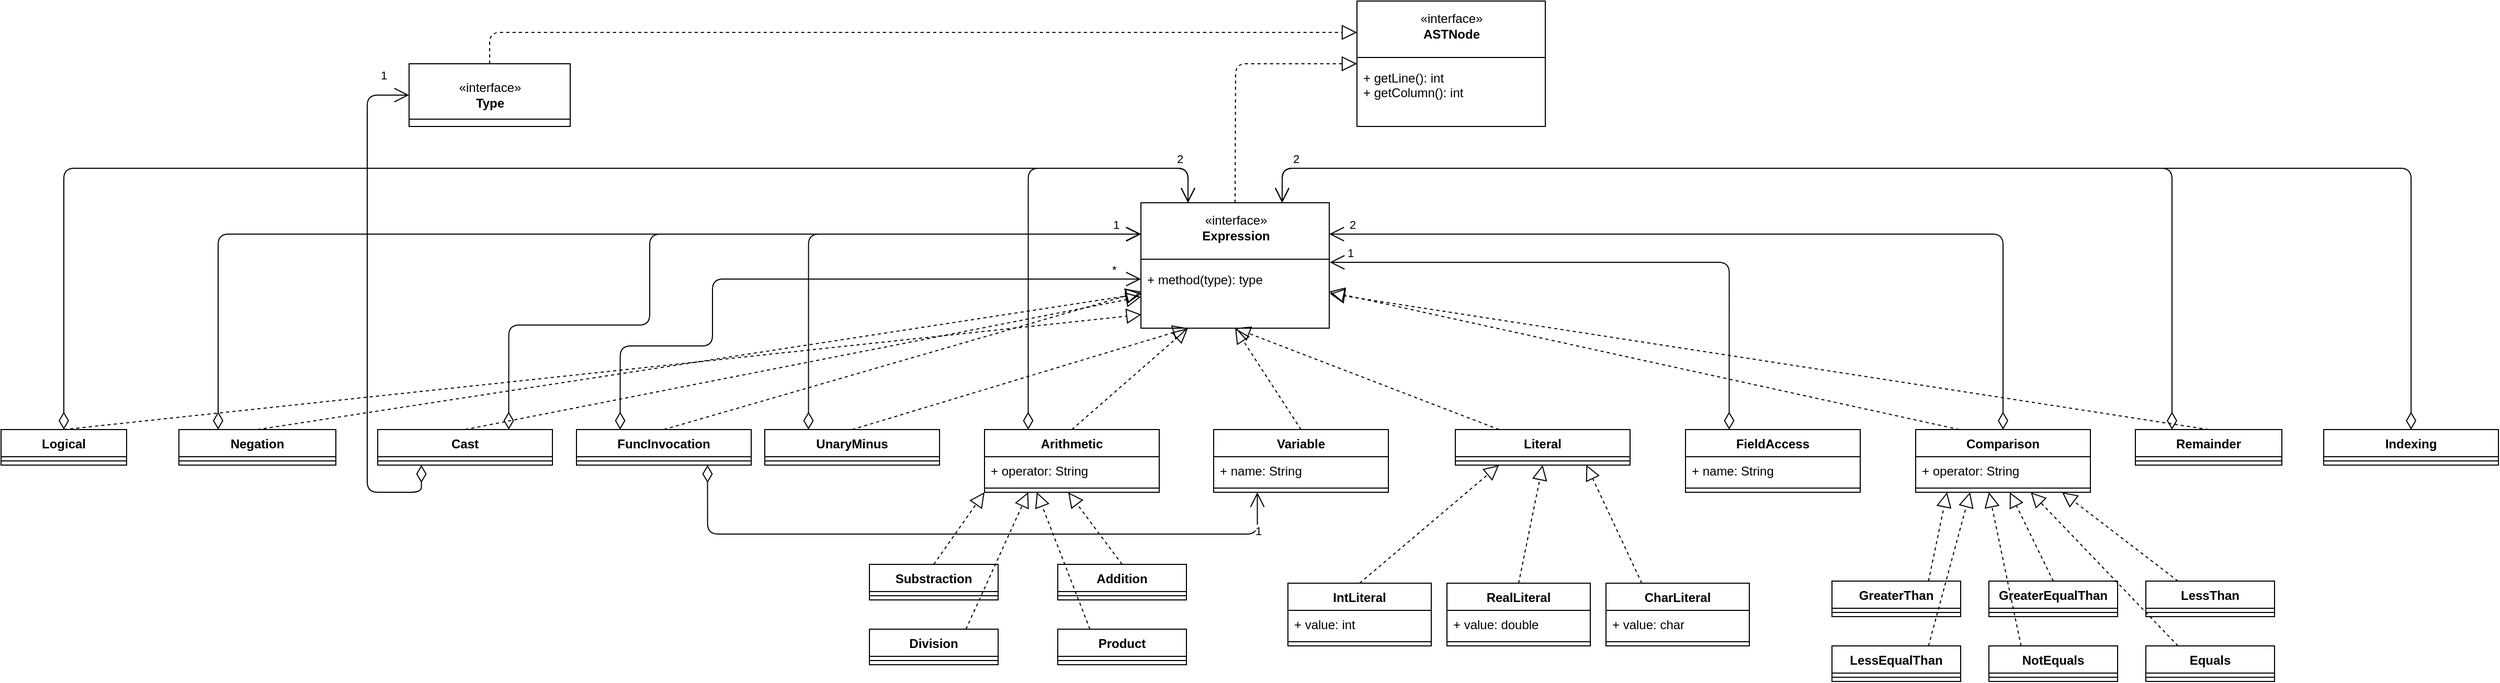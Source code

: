 <mxfile version="16.5.3" type="device"><diagram id="vZv2f6N4h2fVlUgS8-mH" name="Page-1"><mxGraphModel dx="3015" dy="1222" grid="1" gridSize="10" guides="1" tooltips="1" connect="1" arrows="1" fold="1" page="1" pageScale="1" pageWidth="827" pageHeight="1169" math="0" shadow="0"><root><mxCell id="0"/><mxCell id="1" parent="0"/><mxCell id="svYJgB2hJ4wPwkqNhM89-1" value="Variable" style="swimlane;fontStyle=1;align=center;verticalAlign=top;childLayout=stackLayout;horizontal=1;startSize=26;horizontalStack=0;resizeParent=1;resizeParentMax=0;resizeLast=0;collapsible=1;marginBottom=0;" parent="1" vertex="1"><mxGeometry x="499" y="440" width="167" height="60" as="geometry"/></mxCell><mxCell id="svYJgB2hJ4wPwkqNhM89-2" value="+ name: String" style="text;strokeColor=none;fillColor=none;align=left;verticalAlign=top;spacingLeft=4;spacingRight=4;overflow=hidden;rotatable=0;points=[[0,0.5],[1,0.5]];portConstraint=eastwest;" parent="svYJgB2hJ4wPwkqNhM89-1" vertex="1"><mxGeometry y="26" width="167" height="26" as="geometry"/></mxCell><mxCell id="svYJgB2hJ4wPwkqNhM89-3" value="" style="line;strokeWidth=1;fillColor=none;align=left;verticalAlign=middle;spacingTop=-1;spacingLeft=3;spacingRight=3;rotatable=0;labelPosition=right;points=[];portConstraint=eastwest;" parent="svYJgB2hJ4wPwkqNhM89-1" vertex="1"><mxGeometry y="52" width="167" height="8" as="geometry"/></mxCell><mxCell id="svYJgB2hJ4wPwkqNhM89-5" value="Literal" style="swimlane;fontStyle=1;align=center;verticalAlign=top;childLayout=stackLayout;horizontal=1;startSize=26;horizontalStack=0;resizeParent=1;resizeParentMax=0;resizeLast=0;collapsible=1;marginBottom=0;" parent="1" vertex="1"><mxGeometry x="730" y="440" width="167" height="34" as="geometry"/></mxCell><mxCell id="svYJgB2hJ4wPwkqNhM89-7" value="" style="line;strokeWidth=1;fillColor=none;align=left;verticalAlign=middle;spacingTop=-1;spacingLeft=3;spacingRight=3;rotatable=0;labelPosition=right;points=[];portConstraint=eastwest;" parent="svYJgB2hJ4wPwkqNhM89-5" vertex="1"><mxGeometry y="26" width="167" height="8" as="geometry"/></mxCell><mxCell id="svYJgB2hJ4wPwkqNhM89-8" value="Arithmetic" style="swimlane;fontStyle=1;align=center;verticalAlign=top;childLayout=stackLayout;horizontal=1;startSize=26;horizontalStack=0;resizeParent=1;resizeParentMax=0;resizeLast=0;collapsible=1;marginBottom=0;" parent="1" vertex="1"><mxGeometry x="280" y="440" width="167" height="60" as="geometry"/></mxCell><mxCell id="svYJgB2hJ4wPwkqNhM89-9" value="+ operator: String" style="text;strokeColor=none;fillColor=none;align=left;verticalAlign=top;spacingLeft=4;spacingRight=4;overflow=hidden;rotatable=0;points=[[0,0.5],[1,0.5]];portConstraint=eastwest;" parent="svYJgB2hJ4wPwkqNhM89-8" vertex="1"><mxGeometry y="26" width="167" height="26" as="geometry"/></mxCell><mxCell id="svYJgB2hJ4wPwkqNhM89-10" value="" style="line;strokeWidth=1;fillColor=none;align=left;verticalAlign=middle;spacingTop=-1;spacingLeft=3;spacingRight=3;rotatable=0;labelPosition=right;points=[];portConstraint=eastwest;" parent="svYJgB2hJ4wPwkqNhM89-8" vertex="1"><mxGeometry y="52" width="167" height="8" as="geometry"/></mxCell><mxCell id="svYJgB2hJ4wPwkqNhM89-11" value="" style="group" parent="1" vertex="1" connectable="0"><mxGeometry x="429.5" y="223" width="180" height="120" as="geometry"/></mxCell><mxCell id="svYJgB2hJ4wPwkqNhM89-12" value="+ method(type): type" style="text;strokeColor=none;fillColor=none;align=left;verticalAlign=top;spacingLeft=4;spacingRight=4;overflow=hidden;rotatable=0;points=[[0,0.5],[1,0.5]];portConstraint=eastwest;" parent="svYJgB2hJ4wPwkqNhM89-11" vertex="1"><mxGeometry y="60" width="180" height="50" as="geometry"/></mxCell><mxCell id="svYJgB2hJ4wPwkqNhM89-13" value="«interface»&lt;br&gt;&lt;b&gt;Expression&lt;br&gt;&lt;br&gt;&lt;br&gt;&lt;br&gt;&lt;br&gt;&lt;br&gt;&lt;/b&gt;" style="html=1;" parent="svYJgB2hJ4wPwkqNhM89-11" vertex="1"><mxGeometry width="180" height="120" as="geometry"/></mxCell><mxCell id="svYJgB2hJ4wPwkqNhM89-14" value="" style="line;strokeWidth=1;fillColor=none;align=left;verticalAlign=middle;spacingTop=-1;spacingLeft=3;spacingRight=3;rotatable=0;labelPosition=right;points=[];portConstraint=eastwest;" parent="svYJgB2hJ4wPwkqNhM89-11" vertex="1"><mxGeometry y="50" width="180" height="8" as="geometry"/></mxCell><mxCell id="svYJgB2hJ4wPwkqNhM89-15" value="+ method(type): type" style="text;strokeColor=none;fillColor=none;align=left;verticalAlign=top;spacingLeft=4;spacingRight=4;overflow=hidden;rotatable=0;points=[[0,0.5],[1,0.5]];portConstraint=eastwest;" parent="svYJgB2hJ4wPwkqNhM89-11" vertex="1"><mxGeometry y="60" width="180" height="26" as="geometry"/></mxCell><mxCell id="svYJgB2hJ4wPwkqNhM89-16" value="" style="endArrow=block;dashed=1;endFill=0;endSize=12;html=1;entryX=0.5;entryY=1;entryDx=0;entryDy=0;exitX=0.5;exitY=0;exitDx=0;exitDy=0;" parent="1" source="svYJgB2hJ4wPwkqNhM89-1" target="svYJgB2hJ4wPwkqNhM89-13" edge="1"><mxGeometry width="160" relative="1" as="geometry"><mxPoint x="316" y="393" as="sourcePoint"/><mxPoint x="476" y="393" as="targetPoint"/></mxGeometry></mxCell><mxCell id="svYJgB2hJ4wPwkqNhM89-17" value="" style="endArrow=block;dashed=1;endFill=0;endSize=12;html=1;entryX=0.25;entryY=1;entryDx=0;entryDy=0;exitX=0.5;exitY=0;exitDx=0;exitDy=0;" parent="1" source="svYJgB2hJ4wPwkqNhM89-8" target="svYJgB2hJ4wPwkqNhM89-13" edge="1"><mxGeometry width="160" relative="1" as="geometry"><mxPoint x="326" y="403" as="sourcePoint"/><mxPoint x="486" y="403" as="targetPoint"/></mxGeometry></mxCell><mxCell id="svYJgB2hJ4wPwkqNhM89-18" value="" style="endArrow=block;dashed=1;endFill=0;endSize=12;html=1;entryX=0.5;entryY=1;entryDx=0;entryDy=0;exitX=0.25;exitY=0;exitDx=0;exitDy=0;" parent="1" source="svYJgB2hJ4wPwkqNhM89-5" target="svYJgB2hJ4wPwkqNhM89-13" edge="1"><mxGeometry width="160" relative="1" as="geometry"><mxPoint x="336" y="413" as="sourcePoint"/><mxPoint x="496" y="413" as="targetPoint"/></mxGeometry></mxCell><mxCell id="svYJgB2hJ4wPwkqNhM89-19" value="2" style="endArrow=open;html=1;endSize=12;startArrow=diamondThin;startSize=14;startFill=0;edgeStyle=orthogonalEdgeStyle;align=left;verticalAlign=bottom;entryX=0.25;entryY=0;entryDx=0;entryDy=0;exitX=0.25;exitY=0;exitDx=0;exitDy=0;" parent="1" source="svYJgB2hJ4wPwkqNhM89-8" target="svYJgB2hJ4wPwkqNhM89-13" edge="1"><mxGeometry x="0.793" relative="1" as="geometry"><mxPoint x="259.5" y="303" as="sourcePoint"/><mxPoint x="419.5" y="303" as="targetPoint"/><mxPoint as="offset"/><Array as="points"><mxPoint x="322" y="190"/><mxPoint x="475" y="190"/></Array></mxGeometry></mxCell><mxCell id="svYJgB2hJ4wPwkqNhM89-22" value="UnaryMinus" style="swimlane;fontStyle=1;align=center;verticalAlign=top;childLayout=stackLayout;horizontal=1;startSize=26;horizontalStack=0;resizeParent=1;resizeParentMax=0;resizeLast=0;collapsible=1;marginBottom=0;" parent="1" vertex="1"><mxGeometry x="70" y="440" width="167" height="34" as="geometry"/></mxCell><mxCell id="svYJgB2hJ4wPwkqNhM89-24" value="" style="line;strokeWidth=1;fillColor=none;align=left;verticalAlign=middle;spacingTop=-1;spacingLeft=3;spacingRight=3;rotatable=0;labelPosition=right;points=[];portConstraint=eastwest;" parent="svYJgB2hJ4wPwkqNhM89-22" vertex="1"><mxGeometry y="26" width="167" height="8" as="geometry"/></mxCell><mxCell id="svYJgB2hJ4wPwkqNhM89-25" value="" style="endArrow=block;dashed=1;endFill=0;endSize=12;html=1;entryX=0.25;entryY=1;entryDx=0;entryDy=0;exitX=0.5;exitY=0;exitDx=0;exitDy=0;" parent="1" source="svYJgB2hJ4wPwkqNhM89-22" target="svYJgB2hJ4wPwkqNhM89-13" edge="1"><mxGeometry width="160" relative="1" as="geometry"><mxPoint x="349.5" y="473" as="sourcePoint"/><mxPoint x="529.5" y="353" as="targetPoint"/></mxGeometry></mxCell><mxCell id="svYJgB2hJ4wPwkqNhM89-26" value="1" style="endArrow=open;html=1;endSize=12;startArrow=diamondThin;startSize=14;startFill=0;edgeStyle=orthogonalEdgeStyle;align=left;verticalAlign=bottom;entryX=0;entryY=0.25;entryDx=0;entryDy=0;exitX=0.25;exitY=0;exitDx=0;exitDy=0;" parent="1" source="svYJgB2hJ4wPwkqNhM89-22" target="svYJgB2hJ4wPwkqNhM89-13" edge="1"><mxGeometry x="0.883" relative="1" as="geometry"><mxPoint x="307.75" y="473" as="sourcePoint"/><mxPoint x="439.5" y="306" as="targetPoint"/><mxPoint as="offset"/></mxGeometry></mxCell><mxCell id="DSjT8W4QYX3bu8J-IlLY-1" value="FuncInvocation" style="swimlane;fontStyle=1;align=center;verticalAlign=top;childLayout=stackLayout;horizontal=1;startSize=26;horizontalStack=0;resizeParent=1;resizeParentMax=0;resizeLast=0;collapsible=1;marginBottom=0;" parent="1" vertex="1"><mxGeometry x="-110" y="440" width="167" height="34" as="geometry"/></mxCell><mxCell id="DSjT8W4QYX3bu8J-IlLY-3" value="" style="line;strokeWidth=1;fillColor=none;align=left;verticalAlign=middle;spacingTop=-1;spacingLeft=3;spacingRight=3;rotatable=0;labelPosition=right;points=[];portConstraint=eastwest;" parent="DSjT8W4QYX3bu8J-IlLY-1" vertex="1"><mxGeometry y="26" width="167" height="8" as="geometry"/></mxCell><mxCell id="DSjT8W4QYX3bu8J-IlLY-4" value="*" style="endArrow=open;html=1;endSize=12;startArrow=diamondThin;startSize=14;startFill=0;edgeStyle=orthogonalEdgeStyle;align=left;verticalAlign=bottom;entryX=0;entryY=0.5;entryDx=0;entryDy=0;exitX=0.25;exitY=0;exitDx=0;exitDy=0;" parent="1" source="DSjT8W4QYX3bu8J-IlLY-1" target="svYJgB2hJ4wPwkqNhM89-15" edge="1"><mxGeometry x="0.908" relative="1" as="geometry"><mxPoint x="36" y="607" as="sourcePoint"/><mxPoint x="316" y="203" as="targetPoint"/><mxPoint as="offset"/><Array as="points"><mxPoint x="-68" y="360"/><mxPoint x="20" y="360"/><mxPoint x="20" y="296"/></Array></mxGeometry></mxCell><mxCell id="DSjT8W4QYX3bu8J-IlLY-5" value="" style="group" parent="1" vertex="1" connectable="0"><mxGeometry x="636" y="30" width="180" height="120" as="geometry"/></mxCell><mxCell id="DSjT8W4QYX3bu8J-IlLY-6" value="+ method(type): type" style="text;strokeColor=none;fillColor=none;align=left;verticalAlign=top;spacingLeft=4;spacingRight=4;overflow=hidden;rotatable=0;points=[[0,0.5],[1,0.5]];portConstraint=eastwest;" parent="DSjT8W4QYX3bu8J-IlLY-5" vertex="1"><mxGeometry y="60" width="180" height="50" as="geometry"/></mxCell><mxCell id="DSjT8W4QYX3bu8J-IlLY-7" value="«interface»&lt;br&gt;&lt;b&gt;ASTNode&lt;br&gt;&lt;br&gt;&lt;br&gt;&lt;br&gt;&lt;br&gt;&lt;br&gt;&lt;/b&gt;" style="html=1;" parent="DSjT8W4QYX3bu8J-IlLY-5" vertex="1"><mxGeometry width="180" height="120" as="geometry"/></mxCell><mxCell id="DSjT8W4QYX3bu8J-IlLY-8" value="" style="line;strokeWidth=1;fillColor=none;align=left;verticalAlign=middle;spacingTop=-1;spacingLeft=3;spacingRight=3;rotatable=0;labelPosition=right;points=[];portConstraint=eastwest;" parent="DSjT8W4QYX3bu8J-IlLY-5" vertex="1"><mxGeometry y="50" width="180" height="8" as="geometry"/></mxCell><mxCell id="DSjT8W4QYX3bu8J-IlLY-9" value="+ getLine(): int&#10;+ getColumn(): int" style="text;strokeColor=none;fillColor=none;align=left;verticalAlign=top;spacingLeft=4;spacingRight=4;overflow=hidden;rotatable=0;points=[[0,0.5],[1,0.5]];portConstraint=eastwest;" parent="DSjT8W4QYX3bu8J-IlLY-5" vertex="1"><mxGeometry y="60" width="180" height="50" as="geometry"/></mxCell><mxCell id="DSjT8W4QYX3bu8J-IlLY-10" value="" style="endArrow=block;dashed=1;endFill=0;endSize=12;html=1;entryX=0;entryY=0.5;entryDx=0;entryDy=0;exitX=0.5;exitY=0;exitDx=0;exitDy=0;" parent="1" source="svYJgB2hJ4wPwkqNhM89-13" target="DSjT8W4QYX3bu8J-IlLY-7" edge="1"><mxGeometry width="160" relative="1" as="geometry"><mxPoint x="423" y="80" as="sourcePoint"/><mxPoint x="583" y="80" as="targetPoint"/><Array as="points"><mxPoint x="520" y="90"/></Array></mxGeometry></mxCell><mxCell id="DSjT8W4QYX3bu8J-IlLY-11" value="" style="endArrow=block;dashed=1;endFill=0;endSize=12;html=1;entryX=0;entryY=0.5;entryDx=0;entryDy=0;exitX=0.5;exitY=0;exitDx=0;exitDy=0;" parent="1" source="DSjT8W4QYX3bu8J-IlLY-1" target="svYJgB2hJ4wPwkqNhM89-12" edge="1"><mxGeometry width="160" relative="1" as="geometry"><mxPoint x="349.5" y="473" as="sourcePoint"/><mxPoint x="484.5" y="353" as="targetPoint"/></mxGeometry></mxCell><mxCell id="DSjT8W4QYX3bu8J-IlLY-12" value="Cast" style="swimlane;fontStyle=1;align=center;verticalAlign=top;childLayout=stackLayout;horizontal=1;startSize=26;horizontalStack=0;resizeParent=1;resizeParentMax=0;resizeLast=0;collapsible=1;marginBottom=0;" parent="1" vertex="1"><mxGeometry x="-300" y="440" width="167" height="34" as="geometry"/></mxCell><mxCell id="DSjT8W4QYX3bu8J-IlLY-14" value="" style="line;strokeWidth=1;fillColor=none;align=left;verticalAlign=middle;spacingTop=-1;spacingLeft=3;spacingRight=3;rotatable=0;labelPosition=right;points=[];portConstraint=eastwest;" parent="DSjT8W4QYX3bu8J-IlLY-12" vertex="1"><mxGeometry y="26" width="167" height="8" as="geometry"/></mxCell><mxCell id="DSjT8W4QYX3bu8J-IlLY-15" value="1" style="endArrow=open;html=1;endSize=12;startArrow=diamondThin;startSize=14;startFill=0;edgeStyle=orthogonalEdgeStyle;align=left;verticalAlign=bottom;entryX=0.25;entryY=1;entryDx=0;entryDy=0;exitX=0.75;exitY=1;exitDx=0;exitDy=0;" parent="1" source="DSjT8W4QYX3bu8J-IlLY-1" target="svYJgB2hJ4wPwkqNhM89-1" edge="1"><mxGeometry x="0.861" y="-6" relative="1" as="geometry"><mxPoint x="286" y="550" as="sourcePoint"/><mxPoint x="446" y="550" as="targetPoint"/><mxPoint as="offset"/><Array as="points"><mxPoint x="15" y="540"/><mxPoint x="541" y="540"/></Array></mxGeometry></mxCell><mxCell id="DSjT8W4QYX3bu8J-IlLY-20" value="" style="group" parent="1" vertex="1" connectable="0"><mxGeometry x="-270" y="90" width="154" height="60" as="geometry"/></mxCell><mxCell id="DSjT8W4QYX3bu8J-IlLY-21" value="+ method(type): type" style="text;strokeColor=none;fillColor=none;align=left;verticalAlign=top;spacingLeft=4;spacingRight=4;overflow=hidden;rotatable=0;points=[[0,0.5],[1,0.5]];portConstraint=eastwest;" parent="DSjT8W4QYX3bu8J-IlLY-20" vertex="1"><mxGeometry y="30" width="154" height="25" as="geometry"/></mxCell><mxCell id="DSjT8W4QYX3bu8J-IlLY-22" value="«interface»&lt;br&gt;&lt;b&gt;Type&lt;/b&gt;" style="html=1;" parent="DSjT8W4QYX3bu8J-IlLY-20" vertex="1"><mxGeometry width="154" height="60" as="geometry"/></mxCell><mxCell id="DSjT8W4QYX3bu8J-IlLY-23" value="" style="line;strokeWidth=1;fillColor=none;align=left;verticalAlign=middle;spacingTop=-1;spacingLeft=3;spacingRight=3;rotatable=0;labelPosition=right;points=[];portConstraint=eastwest;" parent="DSjT8W4QYX3bu8J-IlLY-20" vertex="1"><mxGeometry y="51" width="154" height="4" as="geometry"/></mxCell><mxCell id="DSjT8W4QYX3bu8J-IlLY-27" value="" style="endArrow=block;dashed=1;endFill=0;endSize=12;html=1;exitX=0.5;exitY=0;exitDx=0;exitDy=0;entryX=0;entryY=0.25;entryDx=0;entryDy=0;" parent="1" source="DSjT8W4QYX3bu8J-IlLY-22" target="DSjT8W4QYX3bu8J-IlLY-7" edge="1"><mxGeometry width="160" relative="1" as="geometry"><mxPoint x="26" y="670" as="sourcePoint"/><mxPoint x="186" y="670" as="targetPoint"/><Array as="points"><mxPoint x="-193" y="60"/><mxPoint x="16" y="60"/></Array></mxGeometry></mxCell><mxCell id="DSjT8W4QYX3bu8J-IlLY-28" value="1" style="endArrow=open;html=1;endSize=12;startArrow=diamondThin;startSize=14;startFill=0;edgeStyle=orthogonalEdgeStyle;align=left;verticalAlign=bottom;exitX=0.25;exitY=1;exitDx=0;exitDy=0;entryX=0;entryY=0.5;entryDx=0;entryDy=0;" parent="1" source="DSjT8W4QYX3bu8J-IlLY-12" target="DSjT8W4QYX3bu8J-IlLY-22" edge="1"><mxGeometry x="0.883" y="10" relative="1" as="geometry"><mxPoint x="326" y="700" as="sourcePoint"/><mxPoint x="486" y="700" as="targetPoint"/><mxPoint as="offset"/><Array as="points"><mxPoint x="-258" y="500"/><mxPoint x="-310" y="500"/><mxPoint x="-310" y="120"/></Array></mxGeometry></mxCell><mxCell id="DSjT8W4QYX3bu8J-IlLY-29" value="" style="endArrow=block;dashed=1;endFill=0;endSize=12;html=1;entryX=0;entryY=0.75;entryDx=0;entryDy=0;exitX=0.5;exitY=0;exitDx=0;exitDy=0;" parent="1" source="DSjT8W4QYX3bu8J-IlLY-12" target="svYJgB2hJ4wPwkqNhM89-13" edge="1"><mxGeometry width="160" relative="1" as="geometry"><mxPoint x="497" y="640" as="sourcePoint"/><mxPoint x="657" y="640" as="targetPoint"/></mxGeometry></mxCell><mxCell id="DSjT8W4QYX3bu8J-IlLY-30" value="1" style="endArrow=open;html=1;endSize=12;startArrow=diamondThin;startSize=14;startFill=0;edgeStyle=orthogonalEdgeStyle;align=left;verticalAlign=bottom;entryX=0;entryY=0.25;entryDx=0;entryDy=0;exitX=0.75;exitY=0;exitDx=0;exitDy=0;" parent="1" source="DSjT8W4QYX3bu8J-IlLY-12" target="svYJgB2hJ4wPwkqNhM89-13" edge="1"><mxGeometry x="0.928" relative="1" as="geometry"><mxPoint x="414" y="624" as="sourcePoint"/><mxPoint x="697" y="557" as="targetPoint"/><mxPoint as="offset"/><Array as="points"><mxPoint x="-175" y="340"/><mxPoint x="-40" y="340"/><mxPoint x="-40" y="253"/></Array></mxGeometry></mxCell><mxCell id="4PxAc4aLG9qe6rISOLKB-2" value="IntLiteral" style="swimlane;fontStyle=1;align=center;verticalAlign=top;childLayout=stackLayout;horizontal=1;startSize=26;horizontalStack=0;resizeParent=1;resizeParentMax=0;resizeLast=0;collapsible=1;marginBottom=0;" parent="1" vertex="1"><mxGeometry x="570" y="587" width="137" height="60" as="geometry"/></mxCell><mxCell id="4PxAc4aLG9qe6rISOLKB-3" value="+ value: int" style="text;strokeColor=none;fillColor=none;align=left;verticalAlign=top;spacingLeft=4;spacingRight=4;overflow=hidden;rotatable=0;points=[[0,0.5],[1,0.5]];portConstraint=eastwest;" parent="4PxAc4aLG9qe6rISOLKB-2" vertex="1"><mxGeometry y="26" width="137" height="26" as="geometry"/></mxCell><mxCell id="4PxAc4aLG9qe6rISOLKB-4" value="" style="line;strokeWidth=1;fillColor=none;align=left;verticalAlign=middle;spacingTop=-1;spacingLeft=3;spacingRight=3;rotatable=0;labelPosition=right;points=[];portConstraint=eastwest;" parent="4PxAc4aLG9qe6rISOLKB-2" vertex="1"><mxGeometry y="52" width="137" height="8" as="geometry"/></mxCell><mxCell id="4PxAc4aLG9qe6rISOLKB-8" value="RealLiteral" style="swimlane;fontStyle=1;align=center;verticalAlign=top;childLayout=stackLayout;horizontal=1;startSize=26;horizontalStack=0;resizeParent=1;resizeParentMax=0;resizeLast=0;collapsible=1;marginBottom=0;" parent="1" vertex="1"><mxGeometry x="722" y="587" width="137" height="60" as="geometry"/></mxCell><mxCell id="4PxAc4aLG9qe6rISOLKB-9" value="+ value: double" style="text;strokeColor=none;fillColor=none;align=left;verticalAlign=top;spacingLeft=4;spacingRight=4;overflow=hidden;rotatable=0;points=[[0,0.5],[1,0.5]];portConstraint=eastwest;" parent="4PxAc4aLG9qe6rISOLKB-8" vertex="1"><mxGeometry y="26" width="137" height="26" as="geometry"/></mxCell><mxCell id="4PxAc4aLG9qe6rISOLKB-10" value="" style="line;strokeWidth=1;fillColor=none;align=left;verticalAlign=middle;spacingTop=-1;spacingLeft=3;spacingRight=3;rotatable=0;labelPosition=right;points=[];portConstraint=eastwest;" parent="4PxAc4aLG9qe6rISOLKB-8" vertex="1"><mxGeometry y="52" width="137" height="8" as="geometry"/></mxCell><mxCell id="4PxAc4aLG9qe6rISOLKB-11" value="CharLiteral" style="swimlane;fontStyle=1;align=center;verticalAlign=top;childLayout=stackLayout;horizontal=1;startSize=26;horizontalStack=0;resizeParent=1;resizeParentMax=0;resizeLast=0;collapsible=1;marginBottom=0;" parent="1" vertex="1"><mxGeometry x="874" y="587" width="137" height="60" as="geometry"/></mxCell><mxCell id="4PxAc4aLG9qe6rISOLKB-12" value="+ value: char" style="text;strokeColor=none;fillColor=none;align=left;verticalAlign=top;spacingLeft=4;spacingRight=4;overflow=hidden;rotatable=0;points=[[0,0.5],[1,0.5]];portConstraint=eastwest;" parent="4PxAc4aLG9qe6rISOLKB-11" vertex="1"><mxGeometry y="26" width="137" height="26" as="geometry"/></mxCell><mxCell id="4PxAc4aLG9qe6rISOLKB-13" value="" style="line;strokeWidth=1;fillColor=none;align=left;verticalAlign=middle;spacingTop=-1;spacingLeft=3;spacingRight=3;rotatable=0;labelPosition=right;points=[];portConstraint=eastwest;" parent="4PxAc4aLG9qe6rISOLKB-11" vertex="1"><mxGeometry y="52" width="137" height="8" as="geometry"/></mxCell><mxCell id="4PxAc4aLG9qe6rISOLKB-14" value="" style="endArrow=block;dashed=1;endFill=0;endSize=12;html=1;exitX=0.5;exitY=0;exitDx=0;exitDy=0;entryX=0.25;entryY=1;entryDx=0;entryDy=0;" parent="1" source="4PxAc4aLG9qe6rISOLKB-2" target="svYJgB2hJ4wPwkqNhM89-5" edge="1"><mxGeometry width="160" relative="1" as="geometry"><mxPoint x="570" y="550" as="sourcePoint"/><mxPoint x="720" y="520" as="targetPoint"/></mxGeometry></mxCell><mxCell id="4PxAc4aLG9qe6rISOLKB-15" value="" style="endArrow=block;dashed=1;endFill=0;endSize=12;html=1;exitX=0.5;exitY=0;exitDx=0;exitDy=0;entryX=0.5;entryY=1;entryDx=0;entryDy=0;" parent="1" source="4PxAc4aLG9qe6rISOLKB-8" target="svYJgB2hJ4wPwkqNhM89-5" edge="1"><mxGeometry width="160" relative="1" as="geometry"><mxPoint x="580" y="560" as="sourcePoint"/><mxPoint x="714" y="510" as="targetPoint"/></mxGeometry></mxCell><mxCell id="4PxAc4aLG9qe6rISOLKB-16" value="" style="endArrow=block;dashed=1;endFill=0;endSize=12;html=1;exitX=0.25;exitY=0;exitDx=0;exitDy=0;entryX=0.75;entryY=1;entryDx=0;entryDy=0;" parent="1" source="4PxAc4aLG9qe6rISOLKB-11" target="svYJgB2hJ4wPwkqNhM89-5" edge="1"><mxGeometry width="160" relative="1" as="geometry"><mxPoint x="590" y="570" as="sourcePoint"/><mxPoint x="714" y="520" as="targetPoint"/></mxGeometry></mxCell><mxCell id="4PxAc4aLG9qe6rISOLKB-25" value="FieldAccess" style="swimlane;fontStyle=1;align=center;verticalAlign=top;childLayout=stackLayout;horizontal=1;startSize=26;horizontalStack=0;resizeParent=1;resizeParentMax=0;resizeLast=0;collapsible=1;marginBottom=0;" parent="1" vertex="1"><mxGeometry x="950" y="440" width="167" height="60" as="geometry"/></mxCell><mxCell id="4PxAc4aLG9qe6rISOLKB-26" value="+ name: String" style="text;strokeColor=none;fillColor=none;align=left;verticalAlign=top;spacingLeft=4;spacingRight=4;overflow=hidden;rotatable=0;points=[[0,0.5],[1,0.5]];portConstraint=eastwest;" parent="4PxAc4aLG9qe6rISOLKB-25" vertex="1"><mxGeometry y="26" width="167" height="26" as="geometry"/></mxCell><mxCell id="4PxAc4aLG9qe6rISOLKB-27" value="" style="line;strokeWidth=1;fillColor=none;align=left;verticalAlign=middle;spacingTop=-1;spacingLeft=3;spacingRight=3;rotatable=0;labelPosition=right;points=[];portConstraint=eastwest;" parent="4PxAc4aLG9qe6rISOLKB-25" vertex="1"><mxGeometry y="52" width="167" height="8" as="geometry"/></mxCell><mxCell id="4PxAc4aLG9qe6rISOLKB-28" value="1" style="endArrow=open;html=1;endSize=12;startArrow=diamondThin;startSize=14;startFill=0;edgeStyle=orthogonalEdgeStyle;align=left;verticalAlign=bottom;exitX=0.25;exitY=0;exitDx=0;exitDy=0;" parent="1" source="4PxAc4aLG9qe6rISOLKB-25" edge="1"><mxGeometry x="0.945" relative="1" as="geometry"><mxPoint x="1192" y="410" as="sourcePoint"/><mxPoint x="610" y="280" as="targetPoint"/><mxPoint as="offset"/><Array as="points"><mxPoint x="992" y="280"/></Array></mxGeometry></mxCell><mxCell id="4PxAc4aLG9qe6rISOLKB-29" value="Negation" style="swimlane;fontStyle=1;align=center;verticalAlign=top;childLayout=stackLayout;horizontal=1;startSize=26;horizontalStack=0;resizeParent=1;resizeParentMax=0;resizeLast=0;collapsible=1;marginBottom=0;" parent="1" vertex="1"><mxGeometry x="-490" y="440" width="150" height="34" as="geometry"/></mxCell><mxCell id="4PxAc4aLG9qe6rISOLKB-30" value="" style="line;strokeWidth=1;fillColor=none;align=left;verticalAlign=middle;spacingTop=-1;spacingLeft=3;spacingRight=3;rotatable=0;labelPosition=right;points=[];portConstraint=eastwest;" parent="4PxAc4aLG9qe6rISOLKB-29" vertex="1"><mxGeometry y="26" width="150" height="8" as="geometry"/></mxCell><mxCell id="4PxAc4aLG9qe6rISOLKB-31" value="" style="endArrow=block;dashed=1;endFill=0;endSize=12;html=1;exitX=0.5;exitY=0;exitDx=0;exitDy=0;" parent="1" source="4PxAc4aLG9qe6rISOLKB-29" edge="1"><mxGeometry width="160" relative="1" as="geometry"><mxPoint x="-206.5" y="450" as="sourcePoint"/><mxPoint x="430" y="310" as="targetPoint"/></mxGeometry></mxCell><mxCell id="4PxAc4aLG9qe6rISOLKB-32" value="" style="endArrow=open;html=1;endSize=12;startArrow=diamondThin;startSize=14;startFill=0;edgeStyle=orthogonalEdgeStyle;align=left;verticalAlign=bottom;exitX=0.25;exitY=0;exitDx=0;exitDy=0;entryX=0;entryY=0.25;entryDx=0;entryDy=0;" parent="1" source="4PxAc4aLG9qe6rISOLKB-29" target="svYJgB2hJ4wPwkqNhM89-13" edge="1"><mxGeometry x="0.883" relative="1" as="geometry"><mxPoint x="121.75" y="450" as="sourcePoint"/><mxPoint x="430" y="250" as="targetPoint"/><mxPoint as="offset"/><Array as="points"><mxPoint x="-453" y="253"/></Array></mxGeometry></mxCell><mxCell id="4PxAc4aLG9qe6rISOLKB-35" value="Addition" style="swimlane;fontStyle=1;align=center;verticalAlign=top;childLayout=stackLayout;horizontal=1;startSize=26;horizontalStack=0;resizeParent=1;resizeParentMax=0;resizeLast=0;collapsible=1;marginBottom=0;" parent="1" vertex="1"><mxGeometry x="350" y="569" width="123" height="34" as="geometry"/></mxCell><mxCell id="4PxAc4aLG9qe6rISOLKB-36" value="" style="line;strokeWidth=1;fillColor=none;align=left;verticalAlign=middle;spacingTop=-1;spacingLeft=3;spacingRight=3;rotatable=0;labelPosition=right;points=[];portConstraint=eastwest;" parent="4PxAc4aLG9qe6rISOLKB-35" vertex="1"><mxGeometry y="26" width="123" height="8" as="geometry"/></mxCell><mxCell id="4PxAc4aLG9qe6rISOLKB-37" value="Substraction" style="swimlane;fontStyle=1;align=center;verticalAlign=top;childLayout=stackLayout;horizontal=1;startSize=26;horizontalStack=0;resizeParent=1;resizeParentMax=0;resizeLast=0;collapsible=1;marginBottom=0;" parent="1" vertex="1"><mxGeometry x="170" y="569" width="123" height="34" as="geometry"/></mxCell><mxCell id="4PxAc4aLG9qe6rISOLKB-38" value="" style="line;strokeWidth=1;fillColor=none;align=left;verticalAlign=middle;spacingTop=-1;spacingLeft=3;spacingRight=3;rotatable=0;labelPosition=right;points=[];portConstraint=eastwest;" parent="4PxAc4aLG9qe6rISOLKB-37" vertex="1"><mxGeometry y="26" width="123" height="8" as="geometry"/></mxCell><mxCell id="4PxAc4aLG9qe6rISOLKB-39" value="Division" style="swimlane;fontStyle=1;align=center;verticalAlign=top;childLayout=stackLayout;horizontal=1;startSize=26;horizontalStack=0;resizeParent=1;resizeParentMax=0;resizeLast=0;collapsible=1;marginBottom=0;" parent="1" vertex="1"><mxGeometry x="170" y="631" width="123" height="34" as="geometry"/></mxCell><mxCell id="4PxAc4aLG9qe6rISOLKB-40" value="" style="line;strokeWidth=1;fillColor=none;align=left;verticalAlign=middle;spacingTop=-1;spacingLeft=3;spacingRight=3;rotatable=0;labelPosition=right;points=[];portConstraint=eastwest;" parent="4PxAc4aLG9qe6rISOLKB-39" vertex="1"><mxGeometry y="26" width="123" height="8" as="geometry"/></mxCell><mxCell id="4PxAc4aLG9qe6rISOLKB-41" value="Product" style="swimlane;fontStyle=1;align=center;verticalAlign=top;childLayout=stackLayout;horizontal=1;startSize=26;horizontalStack=0;resizeParent=1;resizeParentMax=0;resizeLast=0;collapsible=1;marginBottom=0;" parent="1" vertex="1"><mxGeometry x="350" y="631" width="123" height="34" as="geometry"/></mxCell><mxCell id="4PxAc4aLG9qe6rISOLKB-42" value="" style="line;strokeWidth=1;fillColor=none;align=left;verticalAlign=middle;spacingTop=-1;spacingLeft=3;spacingRight=3;rotatable=0;labelPosition=right;points=[];portConstraint=eastwest;" parent="4PxAc4aLG9qe6rISOLKB-41" vertex="1"><mxGeometry y="26" width="123" height="8" as="geometry"/></mxCell><mxCell id="4PxAc4aLG9qe6rISOLKB-43" value="" style="endArrow=block;dashed=1;endFill=0;endSize=12;html=1;exitX=0.75;exitY=0;exitDx=0;exitDy=0;entryX=0.25;entryY=1;entryDx=0;entryDy=0;" parent="1" source="4PxAc4aLG9qe6rISOLKB-39" target="svYJgB2hJ4wPwkqNhM89-8" edge="1"><mxGeometry width="160" relative="1" as="geometry"><mxPoint x="571.5" y="600" as="sourcePoint"/><mxPoint x="681.75" y="484" as="targetPoint"/></mxGeometry></mxCell><mxCell id="4PxAc4aLG9qe6rISOLKB-44" value="" style="endArrow=block;dashed=1;endFill=0;endSize=12;html=1;exitX=0.5;exitY=0;exitDx=0;exitDy=0;" parent="1" source="4PxAc4aLG9qe6rISOLKB-37" edge="1"><mxGeometry width="160" relative="1" as="geometry"><mxPoint x="262.25" y="640" as="sourcePoint"/><mxPoint x="280" y="500" as="targetPoint"/></mxGeometry></mxCell><mxCell id="4PxAc4aLG9qe6rISOLKB-45" value="" style="endArrow=block;dashed=1;endFill=0;endSize=12;html=1;exitX=0.25;exitY=0;exitDx=0;exitDy=0;" parent="1" source="4PxAc4aLG9qe6rISOLKB-41" edge="1"><mxGeometry width="160" relative="1" as="geometry"><mxPoint x="231.5" y="578" as="sourcePoint"/><mxPoint x="330" y="500" as="targetPoint"/></mxGeometry></mxCell><mxCell id="4PxAc4aLG9qe6rISOLKB-46" value="" style="endArrow=block;dashed=1;endFill=0;endSize=12;html=1;exitX=0.5;exitY=0;exitDx=0;exitDy=0;" parent="1" source="4PxAc4aLG9qe6rISOLKB-35" edge="1"><mxGeometry width="160" relative="1" as="geometry"><mxPoint x="380.75" y="640" as="sourcePoint"/><mxPoint x="360" y="500" as="targetPoint"/></mxGeometry></mxCell><mxCell id="4PxAc4aLG9qe6rISOLKB-47" value="Comparison" style="swimlane;fontStyle=1;align=center;verticalAlign=top;childLayout=stackLayout;horizontal=1;startSize=26;horizontalStack=0;resizeParent=1;resizeParentMax=0;resizeLast=0;collapsible=1;marginBottom=0;" parent="1" vertex="1"><mxGeometry x="1170" y="440" width="167" height="60" as="geometry"/></mxCell><mxCell id="4PxAc4aLG9qe6rISOLKB-48" value="+ operator: String" style="text;strokeColor=none;fillColor=none;align=left;verticalAlign=top;spacingLeft=4;spacingRight=4;overflow=hidden;rotatable=0;points=[[0,0.5],[1,0.5]];portConstraint=eastwest;" parent="4PxAc4aLG9qe6rISOLKB-47" vertex="1"><mxGeometry y="26" width="167" height="26" as="geometry"/></mxCell><mxCell id="4PxAc4aLG9qe6rISOLKB-49" value="" style="line;strokeWidth=1;fillColor=none;align=left;verticalAlign=middle;spacingTop=-1;spacingLeft=3;spacingRight=3;rotatable=0;labelPosition=right;points=[];portConstraint=eastwest;" parent="4PxAc4aLG9qe6rISOLKB-47" vertex="1"><mxGeometry y="52" width="167" height="8" as="geometry"/></mxCell><mxCell id="4PxAc4aLG9qe6rISOLKB-63" value="GreaterEqualThan" style="swimlane;fontStyle=1;align=center;verticalAlign=top;childLayout=stackLayout;horizontal=1;startSize=26;horizontalStack=0;resizeParent=1;resizeParentMax=0;resizeLast=0;collapsible=1;marginBottom=0;" parent="1" vertex="1"><mxGeometry x="1240" y="585" width="123" height="34" as="geometry"/></mxCell><mxCell id="4PxAc4aLG9qe6rISOLKB-64" value="" style="line;strokeWidth=1;fillColor=none;align=left;verticalAlign=middle;spacingTop=-1;spacingLeft=3;spacingRight=3;rotatable=0;labelPosition=right;points=[];portConstraint=eastwest;" parent="4PxAc4aLG9qe6rISOLKB-63" vertex="1"><mxGeometry y="26" width="123" height="8" as="geometry"/></mxCell><mxCell id="4PxAc4aLG9qe6rISOLKB-65" value="GreaterThan" style="swimlane;fontStyle=1;align=center;verticalAlign=top;childLayout=stackLayout;horizontal=1;startSize=26;horizontalStack=0;resizeParent=1;resizeParentMax=0;resizeLast=0;collapsible=1;marginBottom=0;" parent="1" vertex="1"><mxGeometry x="1090" y="585" width="123" height="34" as="geometry"/></mxCell><mxCell id="4PxAc4aLG9qe6rISOLKB-66" value="" style="line;strokeWidth=1;fillColor=none;align=left;verticalAlign=middle;spacingTop=-1;spacingLeft=3;spacingRight=3;rotatable=0;labelPosition=right;points=[];portConstraint=eastwest;" parent="4PxAc4aLG9qe6rISOLKB-65" vertex="1"><mxGeometry y="26" width="123" height="8" as="geometry"/></mxCell><mxCell id="4PxAc4aLG9qe6rISOLKB-67" value="LessEqualThan" style="swimlane;fontStyle=1;align=center;verticalAlign=top;childLayout=stackLayout;horizontal=1;startSize=26;horizontalStack=0;resizeParent=1;resizeParentMax=0;resizeLast=0;collapsible=1;marginBottom=0;" parent="1" vertex="1"><mxGeometry x="1090" y="647" width="123" height="34" as="geometry"/></mxCell><mxCell id="4PxAc4aLG9qe6rISOLKB-68" value="" style="line;strokeWidth=1;fillColor=none;align=left;verticalAlign=middle;spacingTop=-1;spacingLeft=3;spacingRight=3;rotatable=0;labelPosition=right;points=[];portConstraint=eastwest;" parent="4PxAc4aLG9qe6rISOLKB-67" vertex="1"><mxGeometry y="26" width="123" height="8" as="geometry"/></mxCell><mxCell id="4PxAc4aLG9qe6rISOLKB-69" value="NotEquals" style="swimlane;fontStyle=1;align=center;verticalAlign=top;childLayout=stackLayout;horizontal=1;startSize=26;horizontalStack=0;resizeParent=1;resizeParentMax=0;resizeLast=0;collapsible=1;marginBottom=0;" parent="1" vertex="1"><mxGeometry x="1240" y="647" width="123" height="34" as="geometry"/></mxCell><mxCell id="4PxAc4aLG9qe6rISOLKB-70" value="" style="line;strokeWidth=1;fillColor=none;align=left;verticalAlign=middle;spacingTop=-1;spacingLeft=3;spacingRight=3;rotatable=0;labelPosition=right;points=[];portConstraint=eastwest;" parent="4PxAc4aLG9qe6rISOLKB-69" vertex="1"><mxGeometry y="26" width="123" height="8" as="geometry"/></mxCell><mxCell id="4PxAc4aLG9qe6rISOLKB-71" value="LessThan" style="swimlane;fontStyle=1;align=center;verticalAlign=top;childLayout=stackLayout;horizontal=1;startSize=26;horizontalStack=0;resizeParent=1;resizeParentMax=0;resizeLast=0;collapsible=1;marginBottom=0;" parent="1" vertex="1"><mxGeometry x="1390" y="585" width="123" height="34" as="geometry"/></mxCell><mxCell id="4PxAc4aLG9qe6rISOLKB-72" value="" style="line;strokeWidth=1;fillColor=none;align=left;verticalAlign=middle;spacingTop=-1;spacingLeft=3;spacingRight=3;rotatable=0;labelPosition=right;points=[];portConstraint=eastwest;" parent="4PxAc4aLG9qe6rISOLKB-71" vertex="1"><mxGeometry y="26" width="123" height="8" as="geometry"/></mxCell><mxCell id="4PxAc4aLG9qe6rISOLKB-73" value="Equals" style="swimlane;fontStyle=1;align=center;verticalAlign=top;childLayout=stackLayout;horizontal=1;startSize=26;horizontalStack=0;resizeParent=1;resizeParentMax=0;resizeLast=0;collapsible=1;marginBottom=0;" parent="1" vertex="1"><mxGeometry x="1390" y="647" width="123" height="34" as="geometry"/></mxCell><mxCell id="4PxAc4aLG9qe6rISOLKB-74" value="" style="line;strokeWidth=1;fillColor=none;align=left;verticalAlign=middle;spacingTop=-1;spacingLeft=3;spacingRight=3;rotatable=0;labelPosition=right;points=[];portConstraint=eastwest;" parent="4PxAc4aLG9qe6rISOLKB-73" vertex="1"><mxGeometry y="26" width="123" height="8" as="geometry"/></mxCell><mxCell id="4PxAc4aLG9qe6rISOLKB-75" value="" style="endArrow=block;dashed=1;endFill=0;endSize=12;html=1;exitX=0.75;exitY=0;exitDx=0;exitDy=0;" parent="1" source="4PxAc4aLG9qe6rISOLKB-65" edge="1"><mxGeometry width="160" relative="1" as="geometry"><mxPoint x="1042" y="706" as="sourcePoint"/><mxPoint x="1200" y="500" as="targetPoint"/></mxGeometry></mxCell><mxCell id="4PxAc4aLG9qe6rISOLKB-76" value="" style="endArrow=block;dashed=1;endFill=0;endSize=12;html=1;exitX=0.75;exitY=0;exitDx=0;exitDy=0;" parent="1" source="4PxAc4aLG9qe6rISOLKB-67" edge="1"><mxGeometry width="160" relative="1" as="geometry"><mxPoint x="1113.5" y="657" as="sourcePoint"/><mxPoint x="1222" y="500" as="targetPoint"/></mxGeometry></mxCell><mxCell id="4PxAc4aLG9qe6rISOLKB-77" value="" style="endArrow=block;dashed=1;endFill=0;endSize=12;html=1;exitX=0.25;exitY=0;exitDx=0;exitDy=0;" parent="1" source="4PxAc4aLG9qe6rISOLKB-69" edge="1"><mxGeometry width="160" relative="1" as="geometry"><mxPoint x="1144.25" y="657" as="sourcePoint"/><mxPoint x="1240" y="500" as="targetPoint"/></mxGeometry></mxCell><mxCell id="4PxAc4aLG9qe6rISOLKB-78" value="" style="endArrow=block;dashed=1;endFill=0;endSize=12;html=1;exitX=0.5;exitY=0;exitDx=0;exitDy=0;" parent="1" source="4PxAc4aLG9qe6rISOLKB-63" edge="1"><mxGeometry width="160" relative="1" as="geometry"><mxPoint x="1232.75" y="657" as="sourcePoint"/><mxPoint x="1260" y="500" as="targetPoint"/></mxGeometry></mxCell><mxCell id="4PxAc4aLG9qe6rISOLKB-79" value="" style="endArrow=block;dashed=1;endFill=0;endSize=12;html=1;exitX=0.25;exitY=0;exitDx=0;exitDy=0;" parent="1" source="4PxAc4aLG9qe6rISOLKB-73" edge="1"><mxGeometry width="160" relative="1" as="geometry"><mxPoint x="1263.5" y="595" as="sourcePoint"/><mxPoint x="1280" y="500" as="targetPoint"/></mxGeometry></mxCell><mxCell id="4PxAc4aLG9qe6rISOLKB-80" value="" style="endArrow=block;dashed=1;endFill=0;endSize=12;html=1;exitX=0.25;exitY=0;exitDx=0;exitDy=0;" parent="1" source="4PxAc4aLG9qe6rISOLKB-71" edge="1"><mxGeometry width="160" relative="1" as="geometry"><mxPoint x="1382.75" y="657" as="sourcePoint"/><mxPoint x="1310" y="500" as="targetPoint"/></mxGeometry></mxCell><mxCell id="4PxAc4aLG9qe6rISOLKB-81" value="2" style="endArrow=open;html=1;endSize=12;startArrow=diamondThin;startSize=14;startFill=0;edgeStyle=orthogonalEdgeStyle;align=left;verticalAlign=bottom;entryX=1;entryY=0.25;entryDx=0;entryDy=0;" parent="1" source="4PxAc4aLG9qe6rISOLKB-47" target="svYJgB2hJ4wPwkqNhM89-13" edge="1"><mxGeometry x="0.958" relative="1" as="geometry"><mxPoint x="1181.75" y="450" as="sourcePoint"/><mxPoint x="620" y="290" as="targetPoint"/><mxPoint as="offset"/><Array as="points"><mxPoint x="1253" y="253"/></Array></mxGeometry></mxCell><mxCell id="4PxAc4aLG9qe6rISOLKB-82" value="Logical" style="swimlane;fontStyle=1;align=center;verticalAlign=top;childLayout=stackLayout;horizontal=1;startSize=26;horizontalStack=0;resizeParent=1;resizeParentMax=0;resizeLast=0;collapsible=1;marginBottom=0;" parent="1" vertex="1"><mxGeometry x="-660" y="440" width="120" height="34" as="geometry"/></mxCell><mxCell id="4PxAc4aLG9qe6rISOLKB-83" value="" style="line;strokeWidth=1;fillColor=none;align=left;verticalAlign=middle;spacingTop=-1;spacingLeft=3;spacingRight=3;rotatable=0;labelPosition=right;points=[];portConstraint=eastwest;" parent="4PxAc4aLG9qe6rISOLKB-82" vertex="1"><mxGeometry y="26" width="120" height="8" as="geometry"/></mxCell><mxCell id="4PxAc4aLG9qe6rISOLKB-87" value="" style="endArrow=block;dashed=1;endFill=0;endSize=12;html=1;exitX=0.5;exitY=0;exitDx=0;exitDy=0;" parent="1" source="4PxAc4aLG9qe6rISOLKB-82" edge="1"><mxGeometry width="160" relative="1" as="geometry"><mxPoint x="-690" y="450" as="sourcePoint"/><mxPoint x="430" y="330" as="targetPoint"/></mxGeometry></mxCell><mxCell id="4PxAc4aLG9qe6rISOLKB-89" value="" style="endArrow=open;html=1;endSize=12;startArrow=diamondThin;startSize=14;startFill=0;edgeStyle=orthogonalEdgeStyle;align=left;verticalAlign=bottom;exitX=0.5;exitY=0;exitDx=0;exitDy=0;entryX=0.25;entryY=0;entryDx=0;entryDy=0;" parent="1" source="4PxAc4aLG9qe6rISOLKB-82" target="svYJgB2hJ4wPwkqNhM89-13" edge="1"><mxGeometry x="0.883" relative="1" as="geometry"><mxPoint x="-580" y="450" as="sourcePoint"/><mxPoint x="484.5" y="233" as="targetPoint"/><mxPoint as="offset"/><Array as="points"><mxPoint x="-600" y="190"/><mxPoint x="475" y="190"/></Array></mxGeometry></mxCell><mxCell id="4PxAc4aLG9qe6rISOLKB-90" value="Remainder" style="swimlane;fontStyle=1;align=center;verticalAlign=top;childLayout=stackLayout;horizontal=1;startSize=26;horizontalStack=0;resizeParent=1;resizeParentMax=0;resizeLast=0;collapsible=1;marginBottom=0;" parent="1" vertex="1"><mxGeometry x="1380" y="440" width="140" height="34" as="geometry"/></mxCell><mxCell id="4PxAc4aLG9qe6rISOLKB-91" value="" style="line;strokeWidth=1;fillColor=none;align=left;verticalAlign=middle;spacingTop=-1;spacingLeft=3;spacingRight=3;rotatable=0;labelPosition=right;points=[];portConstraint=eastwest;" parent="4PxAc4aLG9qe6rISOLKB-90" vertex="1"><mxGeometry y="26" width="140" height="8" as="geometry"/></mxCell><mxCell id="4PxAc4aLG9qe6rISOLKB-92" value="2" style="endArrow=open;html=1;endSize=12;startArrow=diamondThin;startSize=14;startFill=0;edgeStyle=orthogonalEdgeStyle;align=left;verticalAlign=bottom;entryX=0.75;entryY=0;entryDx=0;entryDy=0;exitX=0.25;exitY=0;exitDx=0;exitDy=0;" parent="1" source="4PxAc4aLG9qe6rISOLKB-90" target="svYJgB2hJ4wPwkqNhM89-13" edge="1"><mxGeometry x="0.927" relative="1" as="geometry"><mxPoint x="1413.5" y="450" as="sourcePoint"/><mxPoint x="619.5" y="263" as="targetPoint"/><mxPoint as="offset"/><Array as="points"><mxPoint x="1415" y="190"/><mxPoint x="565" y="190"/></Array></mxGeometry></mxCell><mxCell id="4PxAc4aLG9qe6rISOLKB-93" value="" style="endArrow=block;dashed=1;endFill=0;endSize=12;html=1;exitX=0.25;exitY=0;exitDx=0;exitDy=0;entryX=1;entryY=0.5;entryDx=0;entryDy=0;" parent="1" source="4PxAc4aLG9qe6rISOLKB-47" target="svYJgB2hJ4wPwkqNhM89-12" edge="1"><mxGeometry width="160" relative="1" as="geometry"><mxPoint x="1294.25" y="595" as="sourcePoint"/><mxPoint x="1360" y="510" as="targetPoint"/></mxGeometry></mxCell><mxCell id="4PxAc4aLG9qe6rISOLKB-94" value="" style="endArrow=block;dashed=1;endFill=0;endSize=12;html=1;exitX=0.5;exitY=0;exitDx=0;exitDy=0;" parent="1" source="4PxAc4aLG9qe6rISOLKB-90" edge="1"><mxGeometry width="160" relative="1" as="geometry"><mxPoint x="1371.75" y="450" as="sourcePoint"/><mxPoint x="610" y="310" as="targetPoint"/></mxGeometry></mxCell><mxCell id="bJchhXbILHCiPdKbfH6L-1" value="Indexing" style="swimlane;fontStyle=1;align=center;verticalAlign=top;childLayout=stackLayout;horizontal=1;startSize=26;horizontalStack=0;resizeParent=1;resizeParentMax=0;resizeLast=0;collapsible=1;marginBottom=0;" vertex="1" parent="1"><mxGeometry x="1560" y="440" width="167" height="34" as="geometry"/></mxCell><mxCell id="bJchhXbILHCiPdKbfH6L-3" value="" style="line;strokeWidth=1;fillColor=none;align=left;verticalAlign=middle;spacingTop=-1;spacingLeft=3;spacingRight=3;rotatable=0;labelPosition=right;points=[];portConstraint=eastwest;" vertex="1" parent="bJchhXbILHCiPdKbfH6L-1"><mxGeometry y="26" width="167" height="8" as="geometry"/></mxCell><mxCell id="bJchhXbILHCiPdKbfH6L-4" value="" style="endArrow=open;html=1;endSize=12;startArrow=diamondThin;startSize=14;startFill=0;edgeStyle=orthogonalEdgeStyle;align=left;verticalAlign=bottom;exitX=0.5;exitY=0;exitDx=0;exitDy=0;entryX=0.75;entryY=0;entryDx=0;entryDy=0;" edge="1" parent="1" source="bJchhXbILHCiPdKbfH6L-1" target="svYJgB2hJ4wPwkqNhM89-13"><mxGeometry x="0.958" relative="1" as="geometry"><mxPoint x="1413.462" y="450.0" as="sourcePoint"/><mxPoint x="610" y="260" as="targetPoint"/><mxPoint as="offset"/><Array as="points"><mxPoint x="1643" y="190"/><mxPoint x="565" y="190"/></Array></mxGeometry></mxCell></root></mxGraphModel></diagram></mxfile>